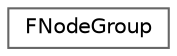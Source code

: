 digraph "Graphical Class Hierarchy"
{
 // INTERACTIVE_SVG=YES
 // LATEX_PDF_SIZE
  bgcolor="transparent";
  edge [fontname=Helvetica,fontsize=10,labelfontname=Helvetica,labelfontsize=10];
  node [fontname=Helvetica,fontsize=10,shape=box,height=0.2,width=0.4];
  rankdir="LR";
  Node0 [id="Node000000",label="FNodeGroup",height=0.2,width=0.4,color="grey40", fillcolor="white", style="filled",URL="$de/da9/structFNodeGroup.html",tooltip="A struct that contains a set of conodes that will be used in one mapping."];
}
